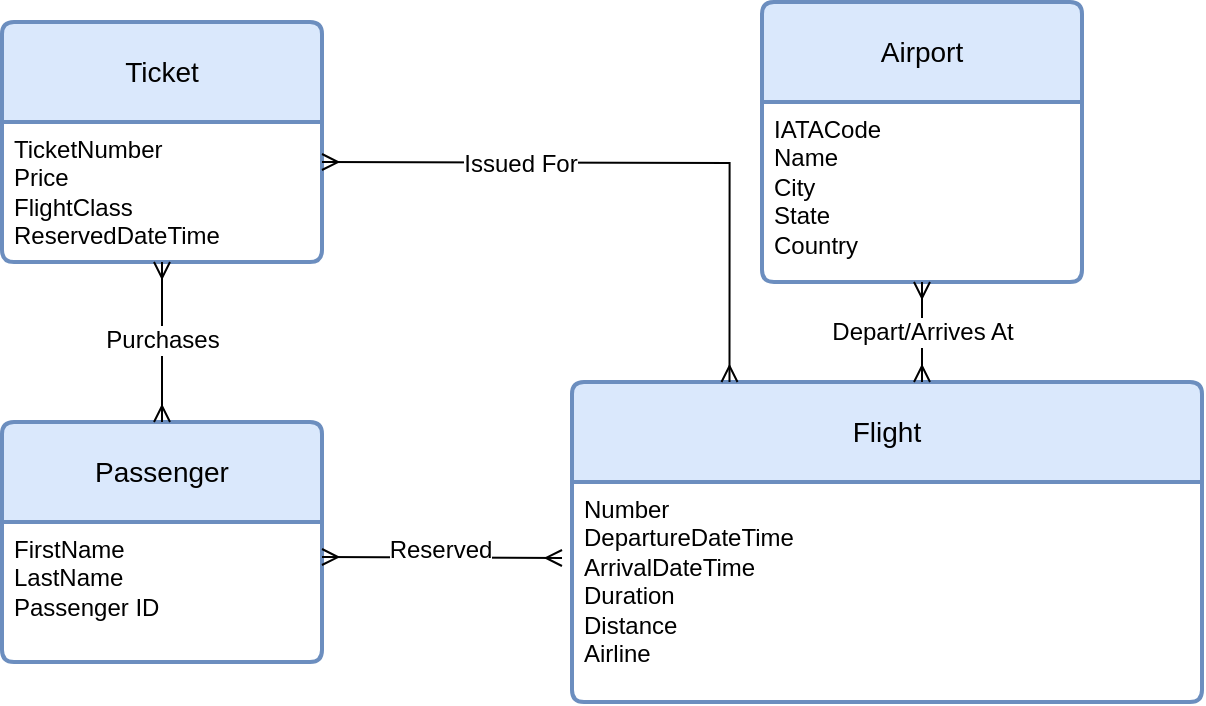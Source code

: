 <mxfile version="24.7.7">
  <diagram id="R2lEEEUBdFMjLlhIrx00" name="Page-1">
    <mxGraphModel dx="811" dy="808" grid="1" gridSize="10" guides="1" tooltips="1" connect="1" arrows="1" fold="1" page="1" pageScale="1" pageWidth="850" pageHeight="1100" math="0" shadow="0" extFonts="Permanent Marker^https://fonts.googleapis.com/css?family=Permanent+Marker">
      <root>
        <mxCell id="0" />
        <mxCell id="1" parent="0" />
        <mxCell id="D5zzJ316PHObMPMX6Ffj-1" value="Ticket" style="swimlane;childLayout=stackLayout;horizontal=1;startSize=50;horizontalStack=0;rounded=1;fontSize=14;fontStyle=0;strokeWidth=2;resizeParent=0;resizeLast=1;shadow=0;dashed=0;align=center;arcSize=4;whiteSpace=wrap;html=1;fillColor=#dae8fc;strokeColor=#6c8ebf;" vertex="1" parent="1">
          <mxGeometry x="60" y="90" width="160" height="120" as="geometry" />
        </mxCell>
        <mxCell id="D5zzJ316PHObMPMX6Ffj-2" value="TicketNumber&lt;div&gt;Price&lt;/div&gt;&lt;div&gt;FlightClass&lt;/div&gt;&lt;div&gt;ReservedDateTime&lt;/div&gt;" style="align=left;strokeColor=none;fillColor=none;spacingLeft=4;fontSize=12;verticalAlign=top;resizable=0;rotatable=0;part=1;html=1;" vertex="1" parent="D5zzJ316PHObMPMX6Ffj-1">
          <mxGeometry y="50" width="160" height="70" as="geometry" />
        </mxCell>
        <mxCell id="D5zzJ316PHObMPMX6Ffj-3" value="Airport" style="swimlane;childLayout=stackLayout;horizontal=1;startSize=50;horizontalStack=0;rounded=1;fontSize=14;fontStyle=0;strokeWidth=2;resizeParent=0;resizeLast=1;shadow=0;dashed=0;align=center;arcSize=4;whiteSpace=wrap;html=1;fillColor=#dae8fc;strokeColor=#6c8ebf;" vertex="1" parent="1">
          <mxGeometry x="440" y="80" width="160" height="140" as="geometry" />
        </mxCell>
        <mxCell id="D5zzJ316PHObMPMX6Ffj-4" value="IATACode&lt;div&gt;Name&lt;/div&gt;&lt;div&gt;City&lt;/div&gt;&lt;div&gt;State&lt;/div&gt;&lt;div&gt;Country&lt;/div&gt;" style="align=left;strokeColor=none;fillColor=none;spacingLeft=4;fontSize=12;verticalAlign=top;resizable=0;rotatable=0;part=1;html=1;" vertex="1" parent="D5zzJ316PHObMPMX6Ffj-3">
          <mxGeometry y="50" width="160" height="90" as="geometry" />
        </mxCell>
        <mxCell id="D5zzJ316PHObMPMX6Ffj-5" value="Flight" style="swimlane;childLayout=stackLayout;horizontal=1;startSize=50;horizontalStack=0;rounded=1;fontSize=14;fontStyle=0;strokeWidth=2;resizeParent=0;resizeLast=1;shadow=0;dashed=0;align=center;arcSize=4;whiteSpace=wrap;html=1;fillColor=#dae8fc;strokeColor=#6c8ebf;" vertex="1" parent="1">
          <mxGeometry x="345" y="270" width="315" height="160" as="geometry" />
        </mxCell>
        <mxCell id="D5zzJ316PHObMPMX6Ffj-6" value="Number&lt;div&gt;DepartureDateTime&lt;/div&gt;&lt;div&gt;ArrivalDateTime&lt;/div&gt;&lt;div&gt;Duration&lt;/div&gt;&lt;div&gt;Distance&lt;/div&gt;&lt;div&gt;Airline&lt;/div&gt;" style="align=left;strokeColor=none;fillColor=none;spacingLeft=4;fontSize=12;verticalAlign=top;resizable=0;rotatable=0;part=1;html=1;" vertex="1" parent="D5zzJ316PHObMPMX6Ffj-5">
          <mxGeometry y="50" width="315" height="110" as="geometry" />
        </mxCell>
        <mxCell id="D5zzJ316PHObMPMX6Ffj-7" value="Passenger" style="swimlane;childLayout=stackLayout;horizontal=1;startSize=50;horizontalStack=0;rounded=1;fontSize=14;fontStyle=0;strokeWidth=2;resizeParent=0;resizeLast=1;shadow=0;dashed=0;align=center;arcSize=4;whiteSpace=wrap;html=1;fillColor=#dae8fc;strokeColor=#6c8ebf;" vertex="1" parent="1">
          <mxGeometry x="60" y="290" width="160" height="120" as="geometry" />
        </mxCell>
        <mxCell id="D5zzJ316PHObMPMX6Ffj-8" value="FirstName&lt;div&gt;LastName&lt;/div&gt;&lt;div&gt;Passenger ID&lt;/div&gt;" style="align=left;strokeColor=none;fillColor=none;spacingLeft=4;fontSize=12;verticalAlign=top;resizable=0;rotatable=0;part=1;html=1;" vertex="1" parent="D5zzJ316PHObMPMX6Ffj-7">
          <mxGeometry y="50" width="160" height="70" as="geometry" />
        </mxCell>
        <mxCell id="D5zzJ316PHObMPMX6Ffj-9" value="" style="edgeStyle=orthogonalEdgeStyle;fontSize=12;html=1;endArrow=ERmany;startArrow=ERmany;rounded=0;entryX=0.25;entryY=0;entryDx=0;entryDy=0;" edge="1" parent="1" target="D5zzJ316PHObMPMX6Ffj-5">
          <mxGeometry width="100" height="100" relative="1" as="geometry">
            <mxPoint x="220" y="160" as="sourcePoint" />
            <mxPoint x="320" y="60" as="targetPoint" />
          </mxGeometry>
        </mxCell>
        <mxCell id="D5zzJ316PHObMPMX6Ffj-11" value="Issued For" style="edgeLabel;html=1;align=center;verticalAlign=middle;resizable=0;points=[];fontSize=12;" vertex="1" connectable="0" parent="D5zzJ316PHObMPMX6Ffj-9">
          <mxGeometry x="-0.368" y="-1" relative="1" as="geometry">
            <mxPoint as="offset" />
          </mxGeometry>
        </mxCell>
        <mxCell id="D5zzJ316PHObMPMX6Ffj-10" value="Depart/Arrives At" style="fontSize=12;html=1;endArrow=ERmany;startArrow=ERmany;rounded=0;entryX=0.5;entryY=1;entryDx=0;entryDy=0;" edge="1" parent="1" target="D5zzJ316PHObMPMX6Ffj-4">
          <mxGeometry width="100" height="100" relative="1" as="geometry">
            <mxPoint x="520" y="270" as="sourcePoint" />
            <mxPoint x="620" y="170" as="targetPoint" />
            <Array as="points" />
          </mxGeometry>
        </mxCell>
        <mxCell id="D5zzJ316PHObMPMX6Ffj-12" value="" style="fontSize=12;html=1;endArrow=ERmany;startArrow=ERmany;rounded=0;exitX=1;exitY=0.25;exitDx=0;exitDy=0;" edge="1" parent="1" source="D5zzJ316PHObMPMX6Ffj-8">
          <mxGeometry width="100" height="100" relative="1" as="geometry">
            <mxPoint x="240" y="460" as="sourcePoint" />
            <mxPoint x="340" y="358" as="targetPoint" />
          </mxGeometry>
        </mxCell>
        <mxCell id="D5zzJ316PHObMPMX6Ffj-13" value="Reserved" style="edgeLabel;html=1;align=center;verticalAlign=middle;resizable=0;points=[];fontSize=12;" vertex="1" connectable="0" parent="D5zzJ316PHObMPMX6Ffj-12">
          <mxGeometry x="-0.017" y="4" relative="1" as="geometry">
            <mxPoint as="offset" />
          </mxGeometry>
        </mxCell>
        <mxCell id="D5zzJ316PHObMPMX6Ffj-14" value="" style="fontSize=12;html=1;endArrow=ERmany;startArrow=ERmany;rounded=0;entryX=0.5;entryY=1;entryDx=0;entryDy=0;exitX=0.5;exitY=0;exitDx=0;exitDy=0;" edge="1" parent="1" source="D5zzJ316PHObMPMX6Ffj-7" target="D5zzJ316PHObMPMX6Ffj-2">
          <mxGeometry width="100" height="100" relative="1" as="geometry">
            <mxPoint x="130" y="290" as="sourcePoint" />
            <mxPoint x="230" y="190" as="targetPoint" />
          </mxGeometry>
        </mxCell>
        <mxCell id="D5zzJ316PHObMPMX6Ffj-15" value="Purchases" style="edgeLabel;html=1;align=center;verticalAlign=middle;resizable=0;points=[];fontSize=12;" vertex="1" connectable="0" parent="D5zzJ316PHObMPMX6Ffj-14">
          <mxGeometry x="0.025" relative="1" as="geometry">
            <mxPoint as="offset" />
          </mxGeometry>
        </mxCell>
      </root>
    </mxGraphModel>
  </diagram>
</mxfile>
